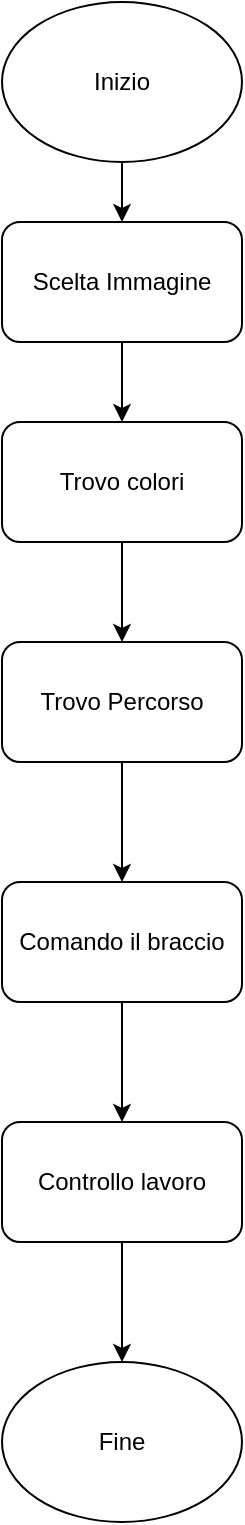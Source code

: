 <mxfile version="23.0.2" type="device" pages="3">
  <diagram name="Pagina-1" id="aU0g0cZxAGVHgB9U5il6">
    <mxGraphModel dx="1098" dy="828" grid="1" gridSize="10" guides="1" tooltips="1" connect="1" arrows="1" fold="1" page="1" pageScale="1" pageWidth="827" pageHeight="1169" math="0" shadow="0">
      <root>
        <mxCell id="0" />
        <mxCell id="1" parent="0" />
        <mxCell id="-5qWQ_lNYDzKRKidqxlN-1" value="Scelta Immagine" style="rounded=1;whiteSpace=wrap;html=1;" vertex="1" parent="1">
          <mxGeometry x="340" y="130" width="120" height="60" as="geometry" />
        </mxCell>
        <mxCell id="-5qWQ_lNYDzKRKidqxlN-2" value="Trovo colori" style="rounded=1;whiteSpace=wrap;html=1;" vertex="1" parent="1">
          <mxGeometry x="340" y="230" width="120" height="60" as="geometry" />
        </mxCell>
        <mxCell id="-5qWQ_lNYDzKRKidqxlN-3" value="Trovo Percorso" style="rounded=1;whiteSpace=wrap;html=1;" vertex="1" parent="1">
          <mxGeometry x="340" y="340" width="120" height="60" as="geometry" />
        </mxCell>
        <mxCell id="-5qWQ_lNYDzKRKidqxlN-4" value="Comando il braccio" style="rounded=1;whiteSpace=wrap;html=1;" vertex="1" parent="1">
          <mxGeometry x="340" y="460" width="120" height="60" as="geometry" />
        </mxCell>
        <mxCell id="-5qWQ_lNYDzKRKidqxlN-5" value="" style="endArrow=classic;html=1;rounded=0;exitX=0.5;exitY=1;exitDx=0;exitDy=0;entryX=0.5;entryY=0;entryDx=0;entryDy=0;" edge="1" parent="1" source="-5qWQ_lNYDzKRKidqxlN-1" target="-5qWQ_lNYDzKRKidqxlN-2">
          <mxGeometry width="50" height="50" relative="1" as="geometry">
            <mxPoint x="500" y="280" as="sourcePoint" />
            <mxPoint x="550" y="230" as="targetPoint" />
          </mxGeometry>
        </mxCell>
        <mxCell id="-5qWQ_lNYDzKRKidqxlN-6" value="" style="endArrow=classic;html=1;rounded=0;exitX=0.5;exitY=1;exitDx=0;exitDy=0;entryX=0.5;entryY=0;entryDx=0;entryDy=0;" edge="1" parent="1" source="-5qWQ_lNYDzKRKidqxlN-2" target="-5qWQ_lNYDzKRKidqxlN-3">
          <mxGeometry width="50" height="50" relative="1" as="geometry">
            <mxPoint x="530" y="360" as="sourcePoint" />
            <mxPoint x="580" y="310" as="targetPoint" />
          </mxGeometry>
        </mxCell>
        <mxCell id="-5qWQ_lNYDzKRKidqxlN-7" value="" style="endArrow=classic;html=1;rounded=0;exitX=0.5;exitY=1;exitDx=0;exitDy=0;entryX=0.5;entryY=0;entryDx=0;entryDy=0;" edge="1" parent="1" source="-5qWQ_lNYDzKRKidqxlN-3" target="-5qWQ_lNYDzKRKidqxlN-4">
          <mxGeometry width="50" height="50" relative="1" as="geometry">
            <mxPoint x="580" y="460" as="sourcePoint" />
            <mxPoint x="630" y="410" as="targetPoint" />
          </mxGeometry>
        </mxCell>
        <mxCell id="-5qWQ_lNYDzKRKidqxlN-8" value="Inizio" style="ellipse;whiteSpace=wrap;html=1;" vertex="1" parent="1">
          <mxGeometry x="340" y="20" width="120" height="80" as="geometry" />
        </mxCell>
        <mxCell id="-5qWQ_lNYDzKRKidqxlN-9" value="" style="endArrow=classic;html=1;rounded=0;exitX=0.5;exitY=1;exitDx=0;exitDy=0;entryX=0.5;entryY=0;entryDx=0;entryDy=0;" edge="1" parent="1" source="-5qWQ_lNYDzKRKidqxlN-8" target="-5qWQ_lNYDzKRKidqxlN-1">
          <mxGeometry width="50" height="50" relative="1" as="geometry">
            <mxPoint x="470" y="130" as="sourcePoint" />
            <mxPoint x="520" y="80" as="targetPoint" />
          </mxGeometry>
        </mxCell>
        <mxCell id="-5qWQ_lNYDzKRKidqxlN-10" value="Fine" style="ellipse;whiteSpace=wrap;html=1;" vertex="1" parent="1">
          <mxGeometry x="340" y="700" width="120" height="80" as="geometry" />
        </mxCell>
        <mxCell id="-5qWQ_lNYDzKRKidqxlN-12" value="Controllo lavoro" style="rounded=1;whiteSpace=wrap;html=1;" vertex="1" parent="1">
          <mxGeometry x="340" y="580" width="120" height="60" as="geometry" />
        </mxCell>
        <mxCell id="-5qWQ_lNYDzKRKidqxlN-13" value="" style="endArrow=classic;html=1;rounded=0;exitX=0.5;exitY=1;exitDx=0;exitDy=0;entryX=0.5;entryY=0;entryDx=0;entryDy=0;" edge="1" parent="1" source="-5qWQ_lNYDzKRKidqxlN-4" target="-5qWQ_lNYDzKRKidqxlN-12">
          <mxGeometry width="50" height="50" relative="1" as="geometry">
            <mxPoint x="600" y="480" as="sourcePoint" />
            <mxPoint x="650" y="430" as="targetPoint" />
          </mxGeometry>
        </mxCell>
        <mxCell id="-5qWQ_lNYDzKRKidqxlN-14" value="" style="endArrow=classic;html=1;rounded=0;exitX=0.5;exitY=1;exitDx=0;exitDy=0;" edge="1" parent="1" source="-5qWQ_lNYDzKRKidqxlN-12" target="-5qWQ_lNYDzKRKidqxlN-10">
          <mxGeometry width="50" height="50" relative="1" as="geometry">
            <mxPoint x="500" y="680" as="sourcePoint" />
            <mxPoint x="550" y="630" as="targetPoint" />
          </mxGeometry>
        </mxCell>
      </root>
    </mxGraphModel>
  </diagram>
  <diagram id="LawxLTTViCpkUQvLXJ4J" name="Pagina-2">
    <mxGraphModel dx="1098" dy="828" grid="1" gridSize="10" guides="1" tooltips="1" connect="1" arrows="1" fold="1" page="1" pageScale="1" pageWidth="827" pageHeight="1169" math="0" shadow="0">
      <root>
        <mxCell id="0" />
        <mxCell id="1" parent="0" />
        <mxCell id="iTWbHw8wm1m4hE87Vagw-1" value="Scelta Immagine" style="ellipse;whiteSpace=wrap;html=1;" vertex="1" parent="1">
          <mxGeometry x="340" y="60" width="120" height="80" as="geometry" />
        </mxCell>
        <mxCell id="iTWbHw8wm1m4hE87Vagw-2" value="Prendo immagine da telecamera" style="rhombus;whiteSpace=wrap;html=1;" vertex="1" parent="1">
          <mxGeometry x="325" y="200" width="150" height="150" as="geometry" />
        </mxCell>
        <mxCell id="iTWbHw8wm1m4hE87Vagw-3" value="Scelgo immagine da archivio" style="rounded=1;whiteSpace=wrap;html=1;" vertex="1" parent="1">
          <mxGeometry x="140" y="350" width="120" height="60" as="geometry" />
        </mxCell>
        <mxCell id="iTWbHw8wm1m4hE87Vagw-4" value="" style="endArrow=classic;html=1;rounded=0;exitX=0;exitY=0.5;exitDx=0;exitDy=0;entryX=0.5;entryY=0;entryDx=0;entryDy=0;" edge="1" parent="1" source="iTWbHw8wm1m4hE87Vagw-2" target="iTWbHw8wm1m4hE87Vagw-3">
          <mxGeometry width="50" height="50" relative="1" as="geometry">
            <mxPoint x="390" y="450" as="sourcePoint" />
            <mxPoint x="440" y="400" as="targetPoint" />
            <Array as="points">
              <mxPoint x="200" y="275" />
            </Array>
          </mxGeometry>
        </mxCell>
        <mxCell id="iTWbHw8wm1m4hE87Vagw-5" value="Prendi immagine da telecamera" style="rounded=1;whiteSpace=wrap;html=1;" vertex="1" parent="1">
          <mxGeometry x="540" y="350" width="120" height="60" as="geometry" />
        </mxCell>
        <mxCell id="iTWbHw8wm1m4hE87Vagw-6" value="" style="endArrow=classic;html=1;rounded=0;exitX=1;exitY=0.5;exitDx=0;exitDy=0;entryX=0.5;entryY=0;entryDx=0;entryDy=0;" edge="1" parent="1" source="iTWbHw8wm1m4hE87Vagw-2" target="iTWbHw8wm1m4hE87Vagw-5">
          <mxGeometry width="50" height="50" relative="1" as="geometry">
            <mxPoint x="640" y="280" as="sourcePoint" />
            <mxPoint x="690" y="230" as="targetPoint" />
            <Array as="points">
              <mxPoint x="600" y="275" />
            </Array>
          </mxGeometry>
        </mxCell>
        <mxCell id="iTWbHw8wm1m4hE87Vagw-7" value="" style="endArrow=classic;html=1;rounded=0;exitX=0.5;exitY=1;exitDx=0;exitDy=0;" edge="1" parent="1" source="iTWbHw8wm1m4hE87Vagw-1" target="iTWbHw8wm1m4hE87Vagw-2">
          <mxGeometry width="50" height="50" relative="1" as="geometry">
            <mxPoint x="580" y="160" as="sourcePoint" />
            <mxPoint x="630" y="110" as="targetPoint" />
          </mxGeometry>
        </mxCell>
        <mxCell id="iTWbHw8wm1m4hE87Vagw-8" value="Immagine scelta" style="rounded=1;whiteSpace=wrap;html=1;" vertex="1" parent="1">
          <mxGeometry x="340" y="530" width="120" height="60" as="geometry" />
        </mxCell>
        <mxCell id="iTWbHw8wm1m4hE87Vagw-9" value="" style="endArrow=classic;html=1;rounded=0;exitX=0.5;exitY=1;exitDx=0;exitDy=0;entryX=0.5;entryY=0;entryDx=0;entryDy=0;" edge="1" parent="1" source="iTWbHw8wm1m4hE87Vagw-3" target="iTWbHw8wm1m4hE87Vagw-8">
          <mxGeometry width="50" height="50" relative="1" as="geometry">
            <mxPoint x="290" y="500" as="sourcePoint" />
            <mxPoint x="340" y="450" as="targetPoint" />
            <Array as="points">
              <mxPoint x="200" y="480" />
              <mxPoint x="360" y="480" />
            </Array>
          </mxGeometry>
        </mxCell>
        <mxCell id="iTWbHw8wm1m4hE87Vagw-10" value="" style="endArrow=classic;html=1;rounded=0;exitX=0.5;exitY=1;exitDx=0;exitDy=0;" edge="1" parent="1" source="iTWbHw8wm1m4hE87Vagw-5">
          <mxGeometry width="50" height="50" relative="1" as="geometry">
            <mxPoint x="600" y="420" as="sourcePoint" />
            <mxPoint x="400" y="530" as="targetPoint" />
            <Array as="points">
              <mxPoint x="600" y="480" />
              <mxPoint x="440" y="480" />
            </Array>
          </mxGeometry>
        </mxCell>
        <mxCell id="iTWbHw8wm1m4hE87Vagw-11" value="Esci" style="ellipse;whiteSpace=wrap;html=1;" vertex="1" parent="1">
          <mxGeometry x="340" y="670" width="120" height="80" as="geometry" />
        </mxCell>
        <mxCell id="iTWbHw8wm1m4hE87Vagw-12" value="" style="endArrow=classic;html=1;rounded=0;exitX=0.5;exitY=1;exitDx=0;exitDy=0;entryX=0.5;entryY=0;entryDx=0;entryDy=0;" edge="1" parent="1" source="iTWbHw8wm1m4hE87Vagw-8" target="iTWbHw8wm1m4hE87Vagw-11">
          <mxGeometry width="50" height="50" relative="1" as="geometry">
            <mxPoint x="390" y="450" as="sourcePoint" />
            <mxPoint x="440" y="400" as="targetPoint" />
          </mxGeometry>
        </mxCell>
      </root>
    </mxGraphModel>
  </diagram>
  <diagram id="z1qinwX98Yq_n0w75kkL" name="Pagina-3">
    <mxGraphModel dx="1098" dy="828" grid="1" gridSize="10" guides="1" tooltips="1" connect="1" arrows="1" fold="1" page="1" pageScale="1" pageWidth="827" pageHeight="1169" math="0" shadow="0">
      <root>
        <mxCell id="0" />
        <mxCell id="1" parent="0" />
        <mxCell id="wxX17Al_Oirb7gV-bnkL-1" value="Trovo Colori" style="ellipse;whiteSpace=wrap;html=1;" vertex="1" parent="1">
          <mxGeometry x="300" y="70" width="120" height="80" as="geometry" />
        </mxCell>
        <mxCell id="wxX17Al_Oirb7gV-bnkL-2" value="Elimino rumore" style="rounded=1;whiteSpace=wrap;html=1;" vertex="1" parent="1">
          <mxGeometry x="294" y="240" width="120" height="60" as="geometry" />
        </mxCell>
        <mxCell id="wxX17Al_Oirb7gV-bnkL-3" value="Cerco colori nella tavolozza" style="rounded=1;whiteSpace=wrap;html=1;" vertex="1" parent="1">
          <mxGeometry x="300" y="410" width="120" height="60" as="geometry" />
        </mxCell>
        <mxCell id="wxX17Al_Oirb7gV-bnkL-4" value="Esci" style="ellipse;whiteSpace=wrap;html=1;" vertex="1" parent="1">
          <mxGeometry x="300" y="700" width="120" height="80" as="geometry" />
        </mxCell>
        <mxCell id="wxX17Al_Oirb7gV-bnkL-5" value="" style="endArrow=classic;html=1;rounded=0;exitX=0.5;exitY=1;exitDx=0;exitDy=0;entryX=0.558;entryY=0.033;entryDx=0;entryDy=0;entryPerimeter=0;" edge="1" parent="1" source="wxX17Al_Oirb7gV-bnkL-1" target="wxX17Al_Oirb7gV-bnkL-2">
          <mxGeometry width="50" height="50" relative="1" as="geometry">
            <mxPoint x="510" y="190" as="sourcePoint" />
            <mxPoint x="560" y="140" as="targetPoint" />
          </mxGeometry>
        </mxCell>
        <mxCell id="wxX17Al_Oirb7gV-bnkL-6" value="" style="endArrow=classic;html=1;rounded=0;exitX=0.558;exitY=1.033;exitDx=0;exitDy=0;entryX=0.5;entryY=0;entryDx=0;entryDy=0;exitPerimeter=0;" edge="1" parent="1" source="wxX17Al_Oirb7gV-bnkL-2" target="wxX17Al_Oirb7gV-bnkL-3">
          <mxGeometry width="50" height="50" relative="1" as="geometry">
            <mxPoint x="510" y="330" as="sourcePoint" />
            <mxPoint x="560" y="280" as="targetPoint" />
          </mxGeometry>
        </mxCell>
        <mxCell id="zob0FvTxwnDFgFOsIXis-1" value="Sostituisco i colori con quelli della tavolozza" style="rounded=1;whiteSpace=wrap;html=1;" vertex="1" parent="1">
          <mxGeometry x="300" y="540" width="120" height="60" as="geometry" />
        </mxCell>
        <mxCell id="zob0FvTxwnDFgFOsIXis-2" value="" style="endArrow=classic;html=1;rounded=0;exitX=0.5;exitY=1;exitDx=0;exitDy=0;entryX=0.5;entryY=0;entryDx=0;entryDy=0;" edge="1" parent="1" source="wxX17Al_Oirb7gV-bnkL-3" target="zob0FvTxwnDFgFOsIXis-1">
          <mxGeometry width="50" height="50" relative="1" as="geometry">
            <mxPoint x="540" y="520" as="sourcePoint" />
            <mxPoint x="590" y="470" as="targetPoint" />
          </mxGeometry>
        </mxCell>
        <mxCell id="zob0FvTxwnDFgFOsIXis-3" value="" style="endArrow=classic;html=1;rounded=0;exitX=0.5;exitY=1;exitDx=0;exitDy=0;entryX=0.5;entryY=0;entryDx=0;entryDy=0;" edge="1" parent="1" source="zob0FvTxwnDFgFOsIXis-1" target="wxX17Al_Oirb7gV-bnkL-4">
          <mxGeometry width="50" height="50" relative="1" as="geometry">
            <mxPoint x="450" y="650" as="sourcePoint" />
            <mxPoint x="500" y="600" as="targetPoint" />
          </mxGeometry>
        </mxCell>
      </root>
    </mxGraphModel>
  </diagram>
</mxfile>
